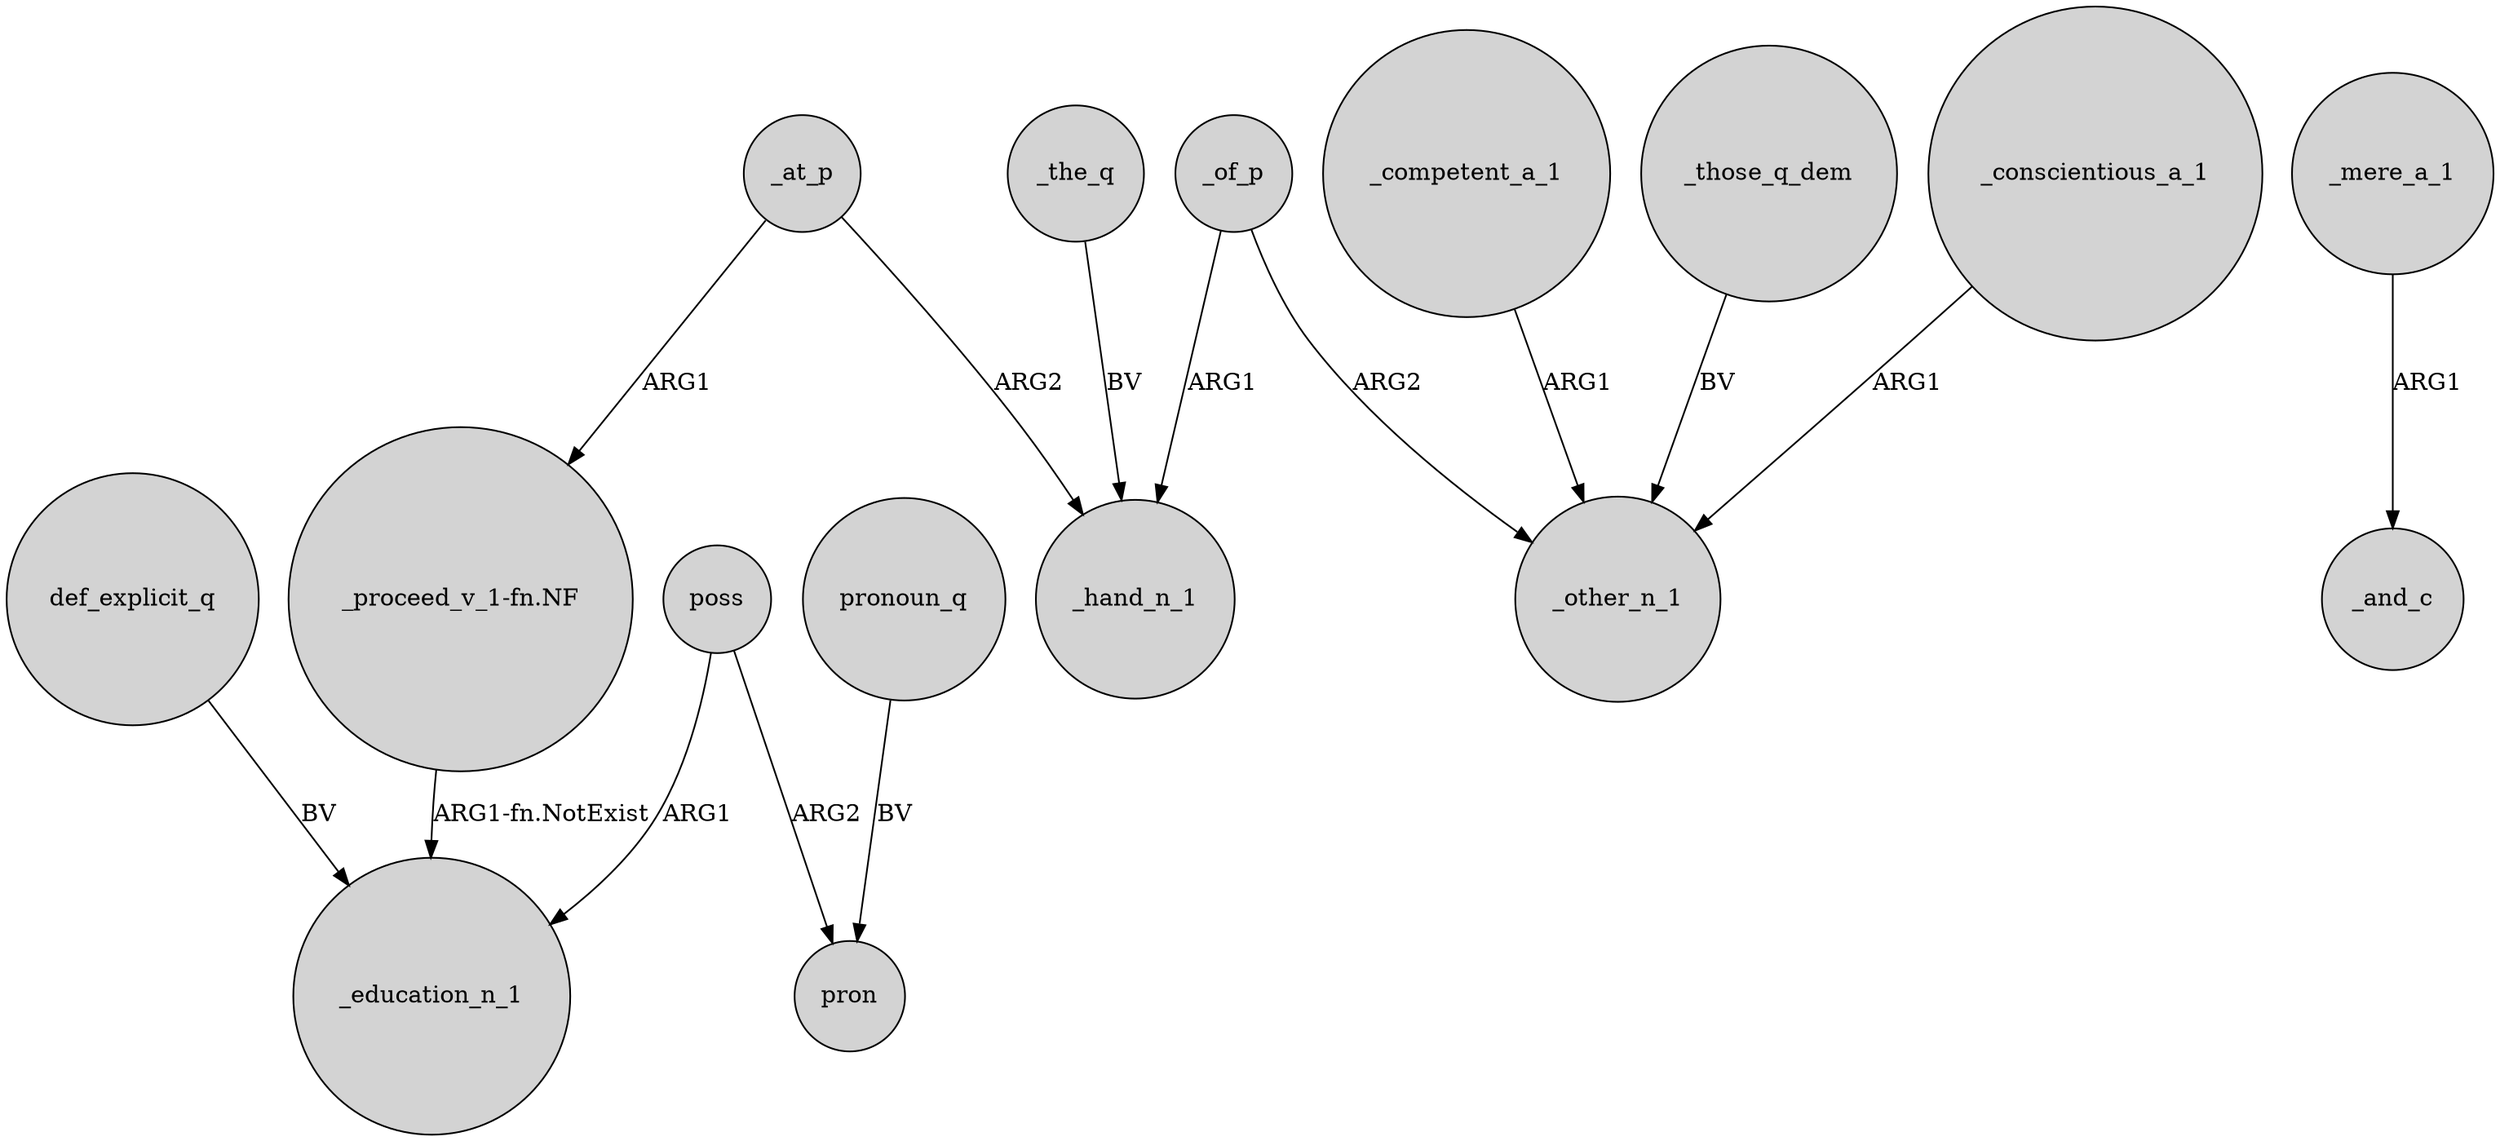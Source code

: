 digraph {
	node [shape=circle style=filled]
	"_proceed_v_1-fn.NF" -> _education_n_1 [label="ARG1-fn.NotExist"]
	_mere_a_1 -> _and_c [label=ARG1]
	def_explicit_q -> _education_n_1 [label=BV]
	_competent_a_1 -> _other_n_1 [label=ARG1]
	_of_p -> _other_n_1 [label=ARG2]
	_at_p -> "_proceed_v_1-fn.NF" [label=ARG1]
	_of_p -> _hand_n_1 [label=ARG1]
	poss -> pron [label=ARG2]
	_the_q -> _hand_n_1 [label=BV]
	_at_p -> _hand_n_1 [label=ARG2]
	_those_q_dem -> _other_n_1 [label=BV]
	_conscientious_a_1 -> _other_n_1 [label=ARG1]
	poss -> _education_n_1 [label=ARG1]
	pronoun_q -> pron [label=BV]
}
